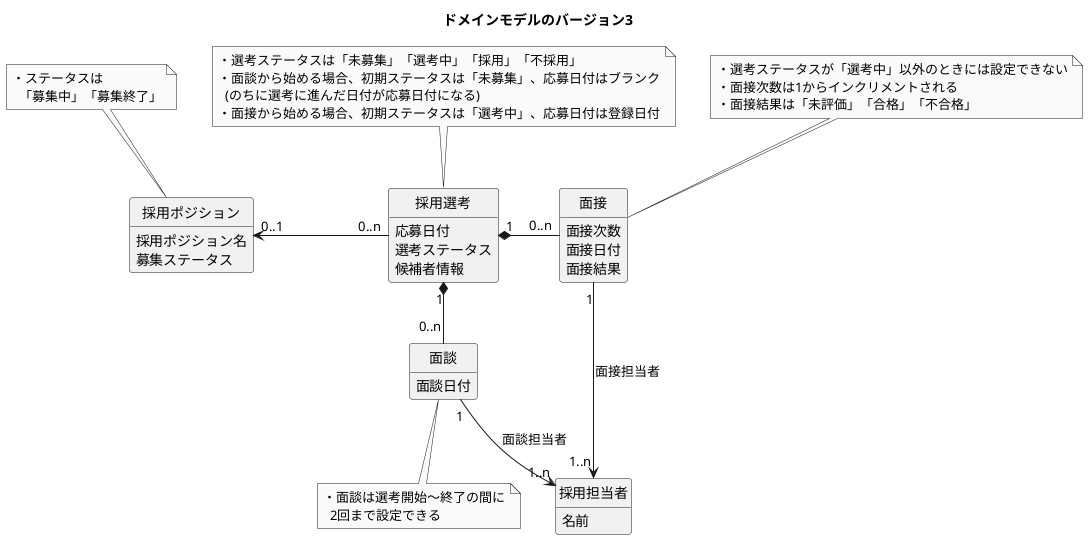 @startuml class

skinparam {
  Monochrome true
  Shadowing false
}
hide circle
hide empty members

title ドメインモデルのバージョン3

class "採用選考" as c1 {
  応募日付
  選考ステータス
  候補者情報
}

class "面接" as c2 {
  面接次数
  面接日付
  面接結果
}

class "採用担当者" as c3 {
  名前
}

class "採用ポジション" as c4 {
  採用ポジション名
  募集ステータス
}

class "面談" as c5 {
  面談日付
}

c1 "1" *-r- "0..n" c2
c2 "1" ---> "1..n" c3 : 面接担当者

c1 "1" *-d- "0..n" c5
c5 "1" -r-> "1..n" c3 : 面談担当者

c1 "0..n" --l-> "0..1" c4

note top of c1
・選考ステータスは「未募集」「選考中」「採用」「不採用」
・面談から始める場合、初期ステータスは「未募集」、応募日付はブランク
  (のちに選考に進んだ日付が応募日付になる)
・面接から始める場合、初期ステータスは「選考中」、応募日付は登録日付
end note

note top of c2
・選考ステータスが「選考中」以外のときには設定できない
・面接次数は1からインクリメントされる
・面接結果は「未評価」「合格」「不合格」
end note

note top of c4
・ステータスは
  「募集中」「募集終了」
end note

note bottom of c5
・面談は選考開始～終了の間に
  2回まで設定できる
end note

@enduml
